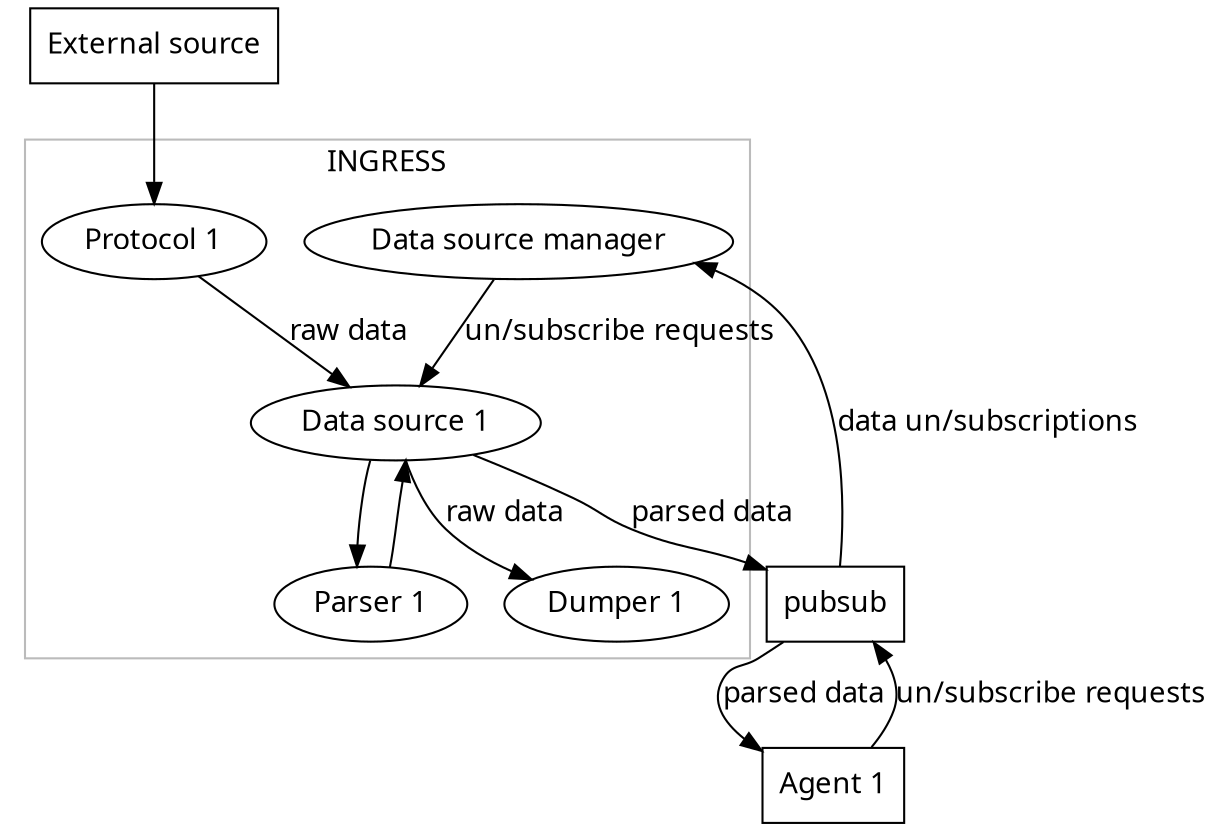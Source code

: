 digraph arch {

	node [ shape = "box"; fontname = "ArialMT" ] "External source" "pubsub" "Agent 1"
	node [ shape = "oval"; fontname = "ArialMT" ]
	edge [ fontname = "ArialMT" ]

	"External source" -> "Protocol 1"
	"Data source 1" -> pubsub [ label = "parsed data" ]
	pubsub -> "Data source manager" [ label = "data un/subscriptions" ]

	"Agent 1" -> "pubsub" [ label = "un/subscribe requests"]
	"pubsub" -> "Agent 1" [ label = "parsed data"]

	subgraph cluster_0 {
		label = "INGRESS"
		fontname = "ArialMT"
		color = "#bbbbbb"

		"Protocol 1" -> "Data source 1" [ label = "raw data" ]
		"Data source 1" -> "Parser 1"
		"Parser 1" -> "Data source 1"
		"Data source 1" -> "Dumper 1" [ label = "raw data "]
		"Data source manager" -> "Data source 1" [ label = "un/subscribe requests" ]
	}
}
